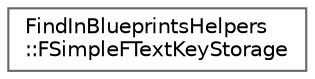 digraph "Graphical Class Hierarchy"
{
 // INTERACTIVE_SVG=YES
 // LATEX_PDF_SIZE
  bgcolor="transparent";
  edge [fontname=Helvetica,fontsize=10,labelfontname=Helvetica,labelfontsize=10];
  node [fontname=Helvetica,fontsize=10,shape=box,height=0.2,width=0.4];
  rankdir="LR";
  Node0 [id="Node000000",label="FindInBlueprintsHelpers\l::FSimpleFTextKeyStorage",height=0.2,width=0.4,color="grey40", fillcolor="white", style="filled",URL="$d7/d51/structFindInBlueprintsHelpers_1_1FSimpleFTextKeyStorage.html",tooltip=" "];
}
